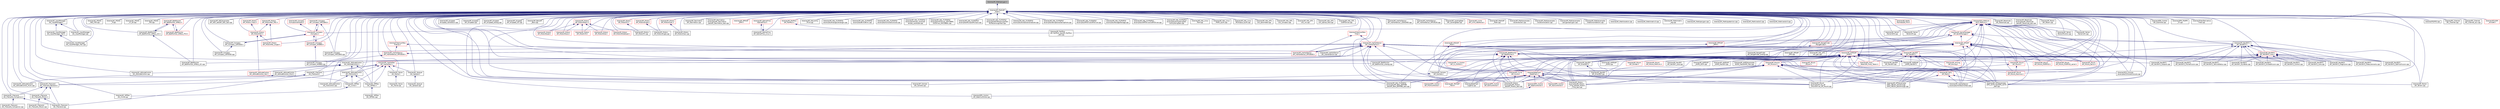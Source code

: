 digraph "libraries/AP_Math/polygon.h"
{
 // INTERACTIVE_SVG=YES
  edge [fontname="Helvetica",fontsize="10",labelfontname="Helvetica",labelfontsize="10"];
  node [fontname="Helvetica",fontsize="10",shape=record];
  Node1 [label="libraries/AP_Math/polygon.h",height=0.2,width=0.4,color="black", fillcolor="grey75", style="filled", fontcolor="black"];
  Node1 -> Node2 [dir="back",color="midnightblue",fontsize="10",style="solid",fontname="Helvetica"];
  Node2 [label="libraries/AP_Math/AP\l_Math.h",height=0.2,width=0.4,color="black", fillcolor="white", style="filled",URL="$AP__Math_8h.html"];
  Node2 -> Node3 [dir="back",color="midnightblue",fontsize="10",style="solid",fontname="Helvetica"];
  Node3 [label="libraries/AC_AttitudeControl\l/AC_AttitudeControl.h",height=0.2,width=0.4,color="black", fillcolor="white", style="filled",URL="$AC__AttitudeControl_8h.html",tooltip="ArduCopter attitude control library. "];
  Node3 -> Node4 [dir="back",color="midnightblue",fontsize="10",style="solid",fontname="Helvetica"];
  Node4 [label="libraries/AC_AttitudeControl\l/AC_AttitudeControl.cpp",height=0.2,width=0.4,color="black", fillcolor="white", style="filled",URL="$AC__AttitudeControl_8cpp.html"];
  Node3 -> Node5 [dir="back",color="midnightblue",fontsize="10",style="solid",fontname="Helvetica"];
  Node5 [label="libraries/AC_AttitudeControl\l/AC_AttitudeControl_Heli.h",height=0.2,width=0.4,color="red", fillcolor="white", style="filled",URL="$AC__AttitudeControl__Heli_8h.html",tooltip="ArduCopter attitude control library for traditional helicopters. "];
  Node3 -> Node6 [dir="back",color="midnightblue",fontsize="10",style="solid",fontname="Helvetica"];
  Node6 [label="libraries/AC_AttitudeControl\l/AC_AttitudeControl_Multi.h",height=0.2,width=0.4,color="black", fillcolor="white", style="filled",URL="$AC__AttitudeControl__Multi_8h.html",tooltip="ArduCopter attitude control library. "];
  Node6 -> Node7 [dir="back",color="midnightblue",fontsize="10",style="solid",fontname="Helvetica"];
  Node7 [label="libraries/AC_AttitudeControl\l/AC_AttitudeControl_Multi.cpp",height=0.2,width=0.4,color="black", fillcolor="white", style="filled",URL="$AC__AttitudeControl__Multi_8cpp.html"];
  Node3 -> Node8 [dir="back",color="midnightblue",fontsize="10",style="solid",fontname="Helvetica"];
  Node8 [label="libraries/AC_AttitudeControl\l/AC_PosControl.h",height=0.2,width=0.4,color="black", fillcolor="white", style="filled",URL="$AC__PosControl_8h.html"];
  Node8 -> Node9 [dir="back",color="midnightblue",fontsize="10",style="solid",fontname="Helvetica"];
  Node9 [label="libraries/AC_AttitudeControl\l/AC_PosControl.cpp",height=0.2,width=0.4,color="black", fillcolor="white", style="filled",URL="$AC__PosControl_8cpp.html"];
  Node8 -> Node10 [dir="back",color="midnightblue",fontsize="10",style="solid",fontname="Helvetica"];
  Node10 [label="libraries/AC_WPNav\l/AC_Circle.h",height=0.2,width=0.4,color="black", fillcolor="white", style="filled",URL="$AC__Circle_8h.html"];
  Node10 -> Node11 [dir="back",color="midnightblue",fontsize="10",style="solid",fontname="Helvetica"];
  Node11 [label="libraries/AC_WPNav\l/AC_Circle.cpp",height=0.2,width=0.4,color="black", fillcolor="white", style="filled",URL="$AC__Circle_8cpp.html"];
  Node8 -> Node12 [dir="back",color="midnightblue",fontsize="10",style="solid",fontname="Helvetica"];
  Node12 [label="libraries/AC_WPNav\l/AC_WPNav.h",height=0.2,width=0.4,color="black", fillcolor="white", style="filled",URL="$AC__WPNav_8h.html"];
  Node12 -> Node13 [dir="back",color="midnightblue",fontsize="10",style="solid",fontname="Helvetica"];
  Node13 [label="libraries/AC_WPNav\l/AC_WPNav.cpp",height=0.2,width=0.4,color="black", fillcolor="white", style="filled",URL="$AC__WPNav_8cpp.html"];
  Node3 -> Node12 [dir="back",color="midnightblue",fontsize="10",style="solid",fontname="Helvetica"];
  Node2 -> Node4 [dir="back",color="midnightblue",fontsize="10",style="solid",fontname="Helvetica"];
  Node2 -> Node7 [dir="back",color="midnightblue",fontsize="10",style="solid",fontname="Helvetica"];
  Node2 -> Node8 [dir="back",color="midnightblue",fontsize="10",style="solid",fontname="Helvetica"];
  Node2 -> Node9 [dir="back",color="midnightblue",fontsize="10",style="solid",fontname="Helvetica"];
  Node2 -> Node14 [dir="back",color="midnightblue",fontsize="10",style="solid",fontname="Helvetica"];
  Node14 [label="libraries/AC_Fence\l/AC_Fence.h",height=0.2,width=0.4,color="black", fillcolor="white", style="filled",URL="$AC__Fence_8h.html"];
  Node14 -> Node15 [dir="back",color="midnightblue",fontsize="10",style="solid",fontname="Helvetica"];
  Node15 [label="libraries/AC_Fence\l/AC_Fence.cpp",height=0.2,width=0.4,color="black", fillcolor="white", style="filled",URL="$AC__Fence_8cpp.html"];
  Node2 -> Node16 [dir="back",color="midnightblue",fontsize="10",style="solid",fontname="Helvetica"];
  Node16 [label="libraries/AC_InputManager\l/AC_InputManager.h",height=0.2,width=0.4,color="black", fillcolor="white", style="filled",URL="$AC__InputManager_8h.html",tooltip="Pilot manual control input library. "];
  Node16 -> Node17 [dir="back",color="midnightblue",fontsize="10",style="solid",fontname="Helvetica"];
  Node17 [label="libraries/AC_InputManager\l/AC_InputManager.cpp",height=0.2,width=0.4,color="black", fillcolor="white", style="filled",URL="$AC__InputManager_8cpp.html"];
  Node16 -> Node18 [dir="back",color="midnightblue",fontsize="10",style="solid",fontname="Helvetica"];
  Node18 [label="libraries/AC_InputManager\l/AC_InputManager_Heli.h",height=0.2,width=0.4,color="black", fillcolor="white", style="filled",URL="$AC__InputManager__Heli_8h.html",tooltip="Pilot manual control input library for Conventional Helicopter. "];
  Node18 -> Node19 [dir="back",color="midnightblue",fontsize="10",style="solid",fontname="Helvetica"];
  Node19 [label="libraries/AC_InputManager\l/AC_InputManager_Heli.cpp",height=0.2,width=0.4,color="black", fillcolor="white", style="filled",URL="$AC__InputManager__Heli_8cpp.html"];
  Node2 -> Node17 [dir="back",color="midnightblue",fontsize="10",style="solid",fontname="Helvetica"];
  Node2 -> Node19 [dir="back",color="midnightblue",fontsize="10",style="solid",fontname="Helvetica"];
  Node2 -> Node20 [dir="back",color="midnightblue",fontsize="10",style="solid",fontname="Helvetica"];
  Node20 [label="libraries/AC_PID/AC\l_HELI_PID.cpp",height=0.2,width=0.4,color="black", fillcolor="white", style="filled",URL="$AC__HELI__PID_8cpp.html",tooltip="Generic PID algorithm. "];
  Node2 -> Node21 [dir="back",color="midnightblue",fontsize="10",style="solid",fontname="Helvetica"];
  Node21 [label="libraries/AC_PID/AC\l_P.cpp",height=0.2,width=0.4,color="black", fillcolor="white", style="filled",URL="$AC__P_8cpp.html",tooltip="Generic P algorithm. "];
  Node2 -> Node22 [dir="back",color="midnightblue",fontsize="10",style="solid",fontname="Helvetica"];
  Node22 [label="libraries/AC_PID/AC\l_PI_2D.cpp",height=0.2,width=0.4,color="black", fillcolor="white", style="filled",URL="$AC__PI__2D_8cpp.html",tooltip="Generic PID algorithm. "];
  Node2 -> Node23 [dir="back",color="midnightblue",fontsize="10",style="solid",fontname="Helvetica"];
  Node23 [label="libraries/AC_PID/AC\l_PID.cpp",height=0.2,width=0.4,color="black", fillcolor="white", style="filled",URL="$AC__PID_8cpp.html",tooltip="Generic PID algorithm. "];
  Node2 -> Node24 [dir="back",color="midnightblue",fontsize="10",style="solid",fontname="Helvetica"];
  Node24 [label="libraries/AC_PrecLand\l/AC_PrecLand.h",height=0.2,width=0.4,color="black", fillcolor="white", style="filled",URL="$AC__PrecLand_8h.html"];
  Node24 -> Node25 [dir="back",color="midnightblue",fontsize="10",style="solid",fontname="Helvetica"];
  Node25 [label="libraries/AC_PrecLand\l/AC_PrecLand.cpp",height=0.2,width=0.4,color="black", fillcolor="white", style="filled",URL="$AC__PrecLand_8cpp.html"];
  Node24 -> Node26 [dir="back",color="midnightblue",fontsize="10",style="solid",fontname="Helvetica"];
  Node26 [label="libraries/AC_PrecLand\l/AC_PrecLand_Backend.h",height=0.2,width=0.4,color="black", fillcolor="white", style="filled",URL="$AC__PrecLand__Backend_8h.html"];
  Node26 -> Node25 [dir="back",color="midnightblue",fontsize="10",style="solid",fontname="Helvetica"];
  Node26 -> Node27 [dir="back",color="midnightblue",fontsize="10",style="solid",fontname="Helvetica"];
  Node27 [label="libraries/AC_PrecLand\l/AC_PrecLand_Companion.h",height=0.2,width=0.4,color="black", fillcolor="white", style="filled",URL="$AC__PrecLand__Companion_8h.html"];
  Node27 -> Node25 [dir="back",color="midnightblue",fontsize="10",style="solid",fontname="Helvetica"];
  Node27 -> Node28 [dir="back",color="midnightblue",fontsize="10",style="solid",fontname="Helvetica"];
  Node28 [label="libraries/AC_PrecLand\l/AC_PrecLand_Companion.cpp",height=0.2,width=0.4,color="black", fillcolor="white", style="filled",URL="$AC__PrecLand__Companion_8cpp.html"];
  Node26 -> Node29 [dir="back",color="midnightblue",fontsize="10",style="solid",fontname="Helvetica"];
  Node29 [label="libraries/AC_PrecLand\l/AC_PrecLand_IRLock.h",height=0.2,width=0.4,color="black", fillcolor="white", style="filled",URL="$AC__PrecLand__IRLock_8h.html"];
  Node29 -> Node25 [dir="back",color="midnightblue",fontsize="10",style="solid",fontname="Helvetica"];
  Node29 -> Node30 [dir="back",color="midnightblue",fontsize="10",style="solid",fontname="Helvetica"];
  Node30 [label="libraries/AC_PrecLand\l/AC_PrecLand_IRLock.cpp",height=0.2,width=0.4,color="black", fillcolor="white", style="filled",URL="$AC__PrecLand__IRLock_8cpp.html"];
  Node2 -> Node26 [dir="back",color="midnightblue",fontsize="10",style="solid",fontname="Helvetica"];
  Node2 -> Node27 [dir="back",color="midnightblue",fontsize="10",style="solid",fontname="Helvetica"];
  Node2 -> Node29 [dir="back",color="midnightblue",fontsize="10",style="solid",fontname="Helvetica"];
  Node2 -> Node31 [dir="back",color="midnightblue",fontsize="10",style="solid",fontname="Helvetica"];
  Node31 [label="libraries/AC_Sprayer\l/AC_Sprayer.h",height=0.2,width=0.4,color="black", fillcolor="white", style="filled",URL="$AC__Sprayer_8h.html",tooltip="Crop sprayer library. "];
  Node31 -> Node32 [dir="back",color="midnightblue",fontsize="10",style="solid",fontname="Helvetica"];
  Node32 [label="libraries/AC_Sprayer\l/AC_Sprayer.cpp",height=0.2,width=0.4,color="black", fillcolor="white", style="filled",URL="$AC__Sprayer_8cpp.html"];
  Node2 -> Node10 [dir="back",color="midnightblue",fontsize="10",style="solid",fontname="Helvetica"];
  Node2 -> Node11 [dir="back",color="midnightblue",fontsize="10",style="solid",fontname="Helvetica"];
  Node2 -> Node12 [dir="back",color="midnightblue",fontsize="10",style="solid",fontname="Helvetica"];
  Node2 -> Node33 [dir="back",color="midnightblue",fontsize="10",style="solid",fontname="Helvetica"];
  Node33 [label="libraries/AP_ADC/examples\l/AP_ADC_test/AP_ADC_test.cpp",height=0.2,width=0.4,color="black", fillcolor="white", style="filled",URL="$AP__ADC__test_8cpp.html"];
  Node2 -> Node34 [dir="back",color="midnightblue",fontsize="10",style="solid",fontname="Helvetica"];
  Node34 [label="libraries/AP_AHRS/AP\l_AHRS.h",height=0.2,width=0.4,color="red", fillcolor="white", style="filled",URL="$AP__AHRS_8h.html"];
  Node34 -> Node3 [dir="back",color="midnightblue",fontsize="10",style="solid",fontname="Helvetica"];
  Node34 -> Node35 [dir="back",color="midnightblue",fontsize="10",style="solid",fontname="Helvetica"];
  Node35 [label="libraries/AP_AHRS/AP\l_AHRS.cpp",height=0.2,width=0.4,color="black", fillcolor="white", style="filled",URL="$AP__AHRS_8cpp.html"];
  Node34 -> Node36 [dir="back",color="midnightblue",fontsize="10",style="solid",fontname="Helvetica"];
  Node36 [label="libraries/AP_AHRS/AP\l_AHRS_NavEKF.h",height=0.2,width=0.4,color="black", fillcolor="white", style="filled",URL="$AP__AHRS__NavEKF_8h.html"];
  Node36 -> Node34 [dir="back",color="midnightblue",fontsize="10",style="solid",fontname="Helvetica"];
  Node34 -> Node37 [dir="back",color="midnightblue",fontsize="10",style="solid",fontname="Helvetica"];
  Node37 [label="libraries/AP_AHRS/AP\l_AHRS_DCM.cpp",height=0.2,width=0.4,color="black", fillcolor="white", style="filled",URL="$AP__AHRS__DCM_8cpp.html"];
  Node34 -> Node38 [dir="back",color="midnightblue",fontsize="10",style="solid",fontname="Helvetica"];
  Node38 [label="libraries/AP_AHRS/AP\l_AHRS_NavEKF.cpp",height=0.2,width=0.4,color="black", fillcolor="white", style="filled",URL="$AP__AHRS__NavEKF_8cpp.html"];
  Node34 -> Node39 [dir="back",color="midnightblue",fontsize="10",style="solid",fontname="Helvetica"];
  Node39 [label="libraries/AP_AHRS/examples\l/AHRS_Test/AHRS_Test.cpp",height=0.2,width=0.4,color="black", fillcolor="white", style="filled",URL="$AHRS__Test_8cpp.html"];
  Node34 -> Node40 [dir="back",color="midnightblue",fontsize="10",style="solid",fontname="Helvetica"];
  Node40 [label="libraries/AP_Arming\l/AP_Arming.h",height=0.2,width=0.4,color="red", fillcolor="white", style="filled",URL="$AP__Arming_8h.html"];
  Node34 -> Node41 [dir="back",color="midnightblue",fontsize="10",style="solid",fontname="Helvetica"];
  Node41 [label="libraries/AP_Camera\l/AP_Camera.h",height=0.2,width=0.4,color="black", fillcolor="white", style="filled",URL="$AP__Camera_8h.html",tooltip="Photo or video camera manager, with EEPROM-backed storage of constants. "];
  Node41 -> Node42 [dir="back",color="midnightblue",fontsize="10",style="solid",fontname="Helvetica"];
  Node42 [label="libraries/AP_Camera\l/AP_Camera.cpp",height=0.2,width=0.4,color="black", fillcolor="white", style="filled",URL="$AP__Camera_8cpp.html"];
  Node34 -> Node43 [dir="back",color="midnightblue",fontsize="10",style="solid",fontname="Helvetica"];
  Node43 [label="libraries/AP_Frsky\l_Telem/AP_Frsky_Telem.h",height=0.2,width=0.4,color="red", fillcolor="white", style="filled",URL="$AP__Frsky__Telem_8h.html"];
  Node34 -> Node44 [dir="back",color="midnightblue",fontsize="10",style="solid",fontname="Helvetica"];
  Node44 [label="libraries/AP_GPS/examples\l/GPS_AUTO_test/GPS_AUTO\l_test.cpp",height=0.2,width=0.4,color="black", fillcolor="white", style="filled",URL="$GPS__AUTO__test_8cpp.html"];
  Node34 -> Node45 [dir="back",color="midnightblue",fontsize="10",style="solid",fontname="Helvetica"];
  Node45 [label="libraries/AP_GPS/examples\l/GPS_UBLOX_passthrough\l/GPS_UBLOX_passthrough.cpp",height=0.2,width=0.4,color="black", fillcolor="white", style="filled",URL="$GPS__UBLOX__passthrough_8cpp.html"];
  Node34 -> Node46 [dir="back",color="midnightblue",fontsize="10",style="solid",fontname="Helvetica"];
  Node46 [label="libraries/AP_InertialNav\l/AP_InertialNav.h",height=0.2,width=0.4,color="red", fillcolor="white", style="filled",URL="$AP__InertialNav_8h.html"];
  Node46 -> Node8 [dir="back",color="midnightblue",fontsize="10",style="solid",fontname="Helvetica"];
  Node46 -> Node14 [dir="back",color="midnightblue",fontsize="10",style="solid",fontname="Helvetica"];
  Node46 -> Node24 [dir="back",color="midnightblue",fontsize="10",style="solid",fontname="Helvetica"];
  Node46 -> Node26 [dir="back",color="midnightblue",fontsize="10",style="solid",fontname="Helvetica"];
  Node46 -> Node31 [dir="back",color="midnightblue",fontsize="10",style="solid",fontname="Helvetica"];
  Node46 -> Node10 [dir="back",color="midnightblue",fontsize="10",style="solid",fontname="Helvetica"];
  Node46 -> Node12 [dir="back",color="midnightblue",fontsize="10",style="solid",fontname="Helvetica"];
  Node34 -> Node47 [dir="back",color="midnightblue",fontsize="10",style="solid",fontname="Helvetica"];
  Node47 [label="libraries/AP_InertialSensor\l/examples/VibTest/VibTest.cpp",height=0.2,width=0.4,color="black", fillcolor="white", style="filled",URL="$VibTest_8cpp.html"];
  Node34 -> Node48 [dir="back",color="midnightblue",fontsize="10",style="solid",fontname="Helvetica"];
  Node48 [label="libraries/AP_IRLock\l/IRLock.h",height=0.2,width=0.4,color="red", fillcolor="white", style="filled",URL="$IRLock_8h.html"];
  Node34 -> Node49 [dir="back",color="midnightblue",fontsize="10",style="solid",fontname="Helvetica"];
  Node49 [label="libraries/AP_L1_Control\l/AP_L1_Control.h",height=0.2,width=0.4,color="red", fillcolor="white", style="filled",URL="$AP__L1__Control_8h.html",tooltip="L1 Control algorithm. This is a instance of an AP_Navigation class. "];
  Node34 -> Node50 [dir="back",color="midnightblue",fontsize="10",style="solid",fontname="Helvetica"];
  Node50 [label="libraries/AP_Mission\l/AP_Mission.h",height=0.2,width=0.4,color="red", fillcolor="white", style="filled",URL="$AP__Mission_8h.html",tooltip="Handles the MAVLINK command mission stack. Reads and writes mission to storage. "];
  Node50 -> Node41 [dir="back",color="midnightblue",fontsize="10",style="solid",fontname="Helvetica"];
  Node50 -> Node44 [dir="back",color="midnightblue",fontsize="10",style="solid",fontname="Helvetica"];
  Node50 -> Node45 [dir="back",color="midnightblue",fontsize="10",style="solid",fontname="Helvetica"];
  Node50 -> Node51 [dir="back",color="midnightblue",fontsize="10",style="solid",fontname="Helvetica"];
  Node51 [label="libraries/AP_HAL_FLYMAPLE\l/examples/AP_Baro_BMP085\l_test/AP_Baro_BMP085_test.cpp",height=0.2,width=0.4,color="black", fillcolor="white", style="filled",URL="$AP__Baro__BMP085__test_8cpp.html"];
  Node50 -> Node47 [dir="back",color="midnightblue",fontsize="10",style="solid",fontname="Helvetica"];
  Node50 -> Node52 [dir="back",color="midnightblue",fontsize="10",style="solid",fontname="Helvetica"];
  Node52 [label="libraries/AP_Motors\l/examples/AP_Motors\l_test/AP_Motors_test.cpp",height=0.2,width=0.4,color="black", fillcolor="white", style="filled",URL="$AP__Motors__test_8cpp.html"];
  Node50 -> Node53 [dir="back",color="midnightblue",fontsize="10",style="solid",fontname="Helvetica"];
  Node53 [label="libraries/AP_Motors\l/examples/AP_Motors\l_Time_test/AP_Motors\l_Time_test.cpp",height=0.2,width=0.4,color="black", fillcolor="white", style="filled",URL="$AP__Motors__Time__test_8cpp.html"];
  Node50 -> Node54 [dir="back",color="midnightblue",fontsize="10",style="solid",fontname="Helvetica"];
  Node54 [label="libraries/AP_Mount\l/examples/trivial_AP\l_Mount/trivial_AP_Mount.cpp",height=0.2,width=0.4,color="black", fillcolor="white", style="filled",URL="$trivial__AP__Mount_8cpp.html"];
  Node50 -> Node55 [dir="back",color="midnightblue",fontsize="10",style="solid",fontname="Helvetica"];
  Node55 [label="libraries/DataFlash\l/DataFlash.h",height=0.2,width=0.4,color="red", fillcolor="white", style="filled",URL="$DataFlash_8h.html"];
  Node55 -> Node44 [dir="back",color="midnightblue",fontsize="10",style="solid",fontname="Helvetica"];
  Node55 -> Node45 [dir="back",color="midnightblue",fontsize="10",style="solid",fontname="Helvetica"];
  Node55 -> Node51 [dir="back",color="midnightblue",fontsize="10",style="solid",fontname="Helvetica"];
  Node55 -> Node47 [dir="back",color="midnightblue",fontsize="10",style="solid",fontname="Helvetica"];
  Node55 -> Node52 [dir="back",color="midnightblue",fontsize="10",style="solid",fontname="Helvetica"];
  Node55 -> Node53 [dir="back",color="midnightblue",fontsize="10",style="solid",fontname="Helvetica"];
  Node55 -> Node54 [dir="back",color="midnightblue",fontsize="10",style="solid",fontname="Helvetica"];
  Node55 -> Node56 [dir="back",color="midnightblue",fontsize="10",style="solid",fontname="Helvetica"];
  Node56 [label="libraries/AP_TECS/AP\l_TECS.h",height=0.2,width=0.4,color="red", fillcolor="white", style="filled",URL="$AP__TECS_8h.html",tooltip="Combined Total Energy Speed & Height Control. This is a instance of an AP_SpdHgtControl class..."];
  Node55 -> Node57 [dir="back",color="midnightblue",fontsize="10",style="solid",fontname="Helvetica"];
  Node57 [label="libraries/AP_Terrain\l/AP_Terrain.cpp",height=0.2,width=0.4,color="black", fillcolor="white", style="filled",URL="$AP__Terrain_8cpp.html"];
  Node55 -> Node58 [dir="back",color="midnightblue",fontsize="10",style="solid",fontname="Helvetica"];
  Node58 [label="libraries/APM_Control\l/AP_PitchController.h",height=0.2,width=0.4,color="red", fillcolor="white", style="filled",URL="$AP__PitchController_8h.html"];
  Node55 -> Node59 [dir="back",color="midnightblue",fontsize="10",style="solid",fontname="Helvetica"];
  Node59 [label="libraries/APM_Control\l/AP_RollController.h",height=0.2,width=0.4,color="red", fillcolor="white", style="filled",URL="$AP__RollController_8h.html"];
  Node55 -> Node60 [dir="back",color="midnightblue",fontsize="10",style="solid",fontname="Helvetica"];
  Node60 [label="libraries/APM_Control\l/AP_SteerController.h",height=0.2,width=0.4,color="red", fillcolor="white", style="filled",URL="$AP__SteerController_8h.html"];
  Node60 -> Node61 [dir="back",color="midnightblue",fontsize="10",style="solid",fontname="Helvetica"];
  Node61 [label="libraries/APM_Control\l/AP_SteerController.cpp",height=0.2,width=0.4,color="black", fillcolor="white", style="filled",URL="$AP__SteerController_8cpp.html"];
  Node55 -> Node62 [dir="back",color="midnightblue",fontsize="10",style="solid",fontname="Helvetica"];
  Node62 [label="libraries/APM_Control\l/AP_YawController.h",height=0.2,width=0.4,color="red", fillcolor="white", style="filled",URL="$AP__YawController_8h.html"];
  Node55 -> Node63 [dir="back",color="midnightblue",fontsize="10",style="solid",fontname="Helvetica"];
  Node63 [label="libraries/DataFlash\l/LogFile.cpp",height=0.2,width=0.4,color="black", fillcolor="white", style="filled",URL="$LogFile_8cpp.html"];
  Node50 -> Node64 [dir="back",color="midnightblue",fontsize="10",style="solid",fontname="Helvetica"];
  Node64 [label="libraries/GCS_Console\l/examples/Console/Console.cpp",height=0.2,width=0.4,color="black", fillcolor="white", style="filled",URL="$GCS__Console_2examples_2Console_2Console_8cpp.html"];
  Node34 -> Node52 [dir="back",color="midnightblue",fontsize="10",style="solid",fontname="Helvetica"];
  Node34 -> Node53 [dir="back",color="midnightblue",fontsize="10",style="solid",fontname="Helvetica"];
  Node34 -> Node65 [dir="back",color="midnightblue",fontsize="10",style="solid",fontname="Helvetica"];
  Node65 [label="libraries/AP_Mount\l/AP_Gimbal.h",height=0.2,width=0.4,color="red", fillcolor="white", style="filled",URL="$AP__Gimbal_8h.html"];
  Node34 -> Node66 [dir="back",color="midnightblue",fontsize="10",style="solid",fontname="Helvetica"];
  Node66 [label="libraries/AP_Mount\l/AP_Mount.h",height=0.2,width=0.4,color="red", fillcolor="white", style="filled",URL="$AP__Mount_8h.html"];
  Node66 -> Node67 [dir="back",color="midnightblue",fontsize="10",style="solid",fontname="Helvetica"];
  Node67 [label="libraries/AP_Mount\l/AP_Mount_Alexmos.h",height=0.2,width=0.4,color="red", fillcolor="white", style="filled",URL="$AP__Mount__Alexmos_8h.html"];
  Node66 -> Node54 [dir="back",color="midnightblue",fontsize="10",style="solid",fontname="Helvetica"];
  Node34 -> Node68 [dir="back",color="midnightblue",fontsize="10",style="solid",fontname="Helvetica"];
  Node68 [label="libraries/AP_Mount\l/AP_Mount_Servo.h",height=0.2,width=0.4,color="red", fillcolor="white", style="filled",URL="$AP__Mount__Servo_8h.html"];
  Node34 -> Node69 [dir="back",color="midnightblue",fontsize="10",style="solid",fontname="Helvetica"];
  Node69 [label="libraries/AP_Mount\l/AP_Mount_MAVLink.h",height=0.2,width=0.4,color="red", fillcolor="white", style="filled",URL="$AP__Mount__MAVLink_8h.html"];
  Node34 -> Node67 [dir="back",color="midnightblue",fontsize="10",style="solid",fontname="Helvetica"];
  Node34 -> Node70 [dir="back",color="midnightblue",fontsize="10",style="solid",fontname="Helvetica"];
  Node70 [label="libraries/AP_Mount\l/AP_Mount_SToRM32.h",height=0.2,width=0.4,color="red", fillcolor="white", style="filled",URL="$AP__Mount__SToRM32_8h.html"];
  Node34 -> Node71 [dir="back",color="midnightblue",fontsize="10",style="solid",fontname="Helvetica"];
  Node71 [label="libraries/AP_Mount\l/AP_Mount_SToRM32_serial.h",height=0.2,width=0.4,color="red", fillcolor="white", style="filled",URL="$AP__Mount__SToRM32__serial_8h.html"];
  Node34 -> Node54 [dir="back",color="midnightblue",fontsize="10",style="solid",fontname="Helvetica"];
  Node34 -> Node72 [dir="back",color="midnightblue",fontsize="10",style="solid",fontname="Helvetica"];
  Node72 [label="libraries/AP_NavEKF\l/AP_NavEKF.cpp",height=0.2,width=0.4,color="black", fillcolor="white", style="filled",URL="$AP__NavEKF_8cpp.html"];
  Node34 -> Node73 [dir="back",color="midnightblue",fontsize="10",style="solid",fontname="Helvetica"];
  Node73 [label="libraries/AP_NavEKF\l/AP_NavEKF_core.cpp",height=0.2,width=0.4,color="black", fillcolor="white", style="filled",URL="$AP__NavEKF__core_8cpp.html"];
  Node34 -> Node74 [dir="back",color="midnightblue",fontsize="10",style="solid",fontname="Helvetica"];
  Node74 [label="libraries/AP_NavEKF\l/AP_SmallEKF.h",height=0.2,width=0.4,color="black", fillcolor="white", style="filled",URL="$AP__SmallEKF_8h.html"];
  Node74 -> Node75 [dir="back",color="midnightblue",fontsize="10",style="solid",fontname="Helvetica"];
  Node75 [label="libraries/AP_NavEKF\l/AP_SmallEKF.cpp",height=0.2,width=0.4,color="black", fillcolor="white", style="filled",URL="$AP__SmallEKF_8cpp.html"];
  Node34 -> Node75 [dir="back",color="midnightblue",fontsize="10",style="solid",fontname="Helvetica"];
  Node34 -> Node76 [dir="back",color="midnightblue",fontsize="10",style="solid",fontname="Helvetica"];
  Node76 [label="libraries/AP_NavEKF2\l/AP_NavEKF2_AirDataFusion.cpp",height=0.2,width=0.4,color="black", fillcolor="white", style="filled",URL="$AP__NavEKF2__AirDataFusion_8cpp.html"];
  Node34 -> Node77 [dir="back",color="midnightblue",fontsize="10",style="solid",fontname="Helvetica"];
  Node77 [label="libraries/AP_NavEKF2\l/AP_NavEKF2_Control.cpp",height=0.2,width=0.4,color="black", fillcolor="white", style="filled",URL="$AP__NavEKF2__Control_8cpp.html"];
  Node34 -> Node78 [dir="back",color="midnightblue",fontsize="10",style="solid",fontname="Helvetica"];
  Node78 [label="libraries/AP_NavEKF2\l/AP_NavEKF2_core.cpp",height=0.2,width=0.4,color="black", fillcolor="white", style="filled",URL="$AP__NavEKF2__core_8cpp.html"];
  Node34 -> Node79 [dir="back",color="midnightblue",fontsize="10",style="solid",fontname="Helvetica"];
  Node79 [label="libraries/AP_NavEKF2\l/AP_NavEKF2_MagFusion.cpp",height=0.2,width=0.4,color="black", fillcolor="white", style="filled",URL="$AP__NavEKF2__MagFusion_8cpp.html"];
  Node34 -> Node80 [dir="back",color="midnightblue",fontsize="10",style="solid",fontname="Helvetica"];
  Node80 [label="libraries/AP_NavEKF2\l/AP_NavEKF2_Measurements.cpp",height=0.2,width=0.4,color="black", fillcolor="white", style="filled",URL="$AP__NavEKF2__Measurements_8cpp.html"];
  Node34 -> Node81 [dir="back",color="midnightblue",fontsize="10",style="solid",fontname="Helvetica"];
  Node81 [label="libraries/AP_NavEKF2\l/AP_NavEKF2_OptFlowFusion.cpp",height=0.2,width=0.4,color="black", fillcolor="white", style="filled",URL="$AP__NavEKF2__OptFlowFusion_8cpp.html"];
  Node34 -> Node82 [dir="back",color="midnightblue",fontsize="10",style="solid",fontname="Helvetica"];
  Node82 [label="libraries/AP_NavEKF2\l/AP_NavEKF2_Outputs.cpp",height=0.2,width=0.4,color="black", fillcolor="white", style="filled",URL="$AP__NavEKF2__Outputs_8cpp.html"];
  Node34 -> Node83 [dir="back",color="midnightblue",fontsize="10",style="solid",fontname="Helvetica"];
  Node83 [label="libraries/AP_NavEKF2\l/AP_NavEKF2_PosVelFusion.cpp",height=0.2,width=0.4,color="black", fillcolor="white", style="filled",URL="$AP__NavEKF2__PosVelFusion_8cpp.html"];
  Node34 -> Node84 [dir="back",color="midnightblue",fontsize="10",style="solid",fontname="Helvetica"];
  Node84 [label="libraries/AP_NavEKF2\l/AP_NavEKF2_VehicleStatus.cpp",height=0.2,width=0.4,color="black", fillcolor="white", style="filled",URL="$AP__NavEKF2__VehicleStatus_8cpp.html"];
  Node34 -> Node85 [dir="back",color="midnightblue",fontsize="10",style="solid",fontname="Helvetica"];
  Node85 [label="libraries/AP_NavEKF2\l/AP_NavEKF_GyroBias.cpp",height=0.2,width=0.4,color="black", fillcolor="white", style="filled",URL="$AP__NavEKF__GyroBias_8cpp.html"];
  Node34 -> Node86 [dir="back",color="midnightblue",fontsize="10",style="solid",fontname="Helvetica"];
  Node86 [label="libraries/AP_Rally\l/AP_Rally.h",height=0.2,width=0.4,color="red", fillcolor="white", style="filled",URL="$AP__Rally_8h.html",tooltip="Handles rally point storage and retrieval. "];
  Node86 -> Node44 [dir="back",color="midnightblue",fontsize="10",style="solid",fontname="Helvetica"];
  Node86 -> Node45 [dir="back",color="midnightblue",fontsize="10",style="solid",fontname="Helvetica"];
  Node86 -> Node47 [dir="back",color="midnightblue",fontsize="10",style="solid",fontname="Helvetica"];
  Node34 -> Node56 [dir="back",color="midnightblue",fontsize="10",style="solid",fontname="Helvetica"];
  Node34 -> Node58 [dir="back",color="midnightblue",fontsize="10",style="solid",fontname="Helvetica"];
  Node34 -> Node59 [dir="back",color="midnightblue",fontsize="10",style="solid",fontname="Helvetica"];
  Node34 -> Node60 [dir="back",color="midnightblue",fontsize="10",style="solid",fontname="Helvetica"];
  Node34 -> Node62 [dir="back",color="midnightblue",fontsize="10",style="solid",fontname="Helvetica"];
  Node34 -> Node55 [dir="back",color="midnightblue",fontsize="10",style="solid",fontname="Helvetica"];
  Node34 -> Node63 [dir="back",color="midnightblue",fontsize="10",style="solid",fontname="Helvetica"];
  Node2 -> Node87 [dir="back",color="midnightblue",fontsize="10",style="solid",fontname="Helvetica"];
  Node87 [label="libraries/AP_Airspeed\l/Airspeed_Calibration.cpp",height=0.2,width=0.4,color="black", fillcolor="white", style="filled",URL="$Airspeed__Calibration_8cpp.html"];
  Node2 -> Node88 [dir="back",color="midnightblue",fontsize="10",style="solid",fontname="Helvetica"];
  Node88 [label="libraries/AP_Airspeed\l/AP_Airspeed.cpp",height=0.2,width=0.4,color="black", fillcolor="white", style="filled",URL="$AP__Airspeed_8cpp.html"];
  Node2 -> Node89 [dir="back",color="midnightblue",fontsize="10",style="solid",fontname="Helvetica"];
  Node89 [label="libraries/AP_Airspeed\l/AP_Airspeed_analog.cpp",height=0.2,width=0.4,color="black", fillcolor="white", style="filled",URL="$AP__Airspeed__analog_8cpp.html"];
  Node2 -> Node90 [dir="back",color="midnightblue",fontsize="10",style="solid",fontname="Helvetica"];
  Node90 [label="libraries/AP_Airspeed\l/AP_Airspeed_I2C.cpp",height=0.2,width=0.4,color="black", fillcolor="white", style="filled",URL="$AP__Airspeed__I2C_8cpp.html"];
  Node2 -> Node91 [dir="back",color="midnightblue",fontsize="10",style="solid",fontname="Helvetica"];
  Node91 [label="libraries/AP_Baro/AP\l_Baro.cpp",height=0.2,width=0.4,color="black", fillcolor="white", style="filled",URL="$AP__Baro_8cpp.html"];
  Node2 -> Node92 [dir="back",color="midnightblue",fontsize="10",style="solid",fontname="Helvetica"];
  Node92 [label="libraries/AP_BattMonitor\l/AP_BattMonitor.h",height=0.2,width=0.4,color="red", fillcolor="white", style="filled",URL="$AP__BattMonitor_8h.html"];
  Node92 -> Node93 [dir="back",color="midnightblue",fontsize="10",style="solid",fontname="Helvetica"];
  Node93 [label="libraries/AP_BattMonitor\l/AP_BattMonitor_Analog.cpp",height=0.2,width=0.4,color="black", fillcolor="white", style="filled",URL="$AP__BattMonitor__Analog_8cpp.html"];
  Node92 -> Node94 [dir="back",color="midnightblue",fontsize="10",style="solid",fontname="Helvetica"];
  Node94 [label="libraries/AP_BattMonitor\l/AP_BattMonitor_SMBus_I2C.cpp",height=0.2,width=0.4,color="black", fillcolor="white", style="filled",URL="$AP__BattMonitor__SMBus__I2C_8cpp.html"];
  Node92 -> Node43 [dir="back",color="midnightblue",fontsize="10",style="solid",fontname="Helvetica"];
  Node92 -> Node44 [dir="back",color="midnightblue",fontsize="10",style="solid",fontname="Helvetica"];
  Node92 -> Node45 [dir="back",color="midnightblue",fontsize="10",style="solid",fontname="Helvetica"];
  Node92 -> Node47 [dir="back",color="midnightblue",fontsize="10",style="solid",fontname="Helvetica"];
  Node92 -> Node52 [dir="back",color="midnightblue",fontsize="10",style="solid",fontname="Helvetica"];
  Node92 -> Node53 [dir="back",color="midnightblue",fontsize="10",style="solid",fontname="Helvetica"];
  Node92 -> Node54 [dir="back",color="midnightblue",fontsize="10",style="solid",fontname="Helvetica"];
  Node92 -> Node55 [dir="back",color="midnightblue",fontsize="10",style="solid",fontname="Helvetica"];
  Node92 -> Node63 [dir="back",color="midnightblue",fontsize="10",style="solid",fontname="Helvetica"];
  Node2 -> Node95 [dir="back",color="midnightblue",fontsize="10",style="solid",fontname="Helvetica"];
  Node95 [label="libraries/AP_BattMonitor\l/AP_BattMonitor_SMBus.h",height=0.2,width=0.4,color="red", fillcolor="white", style="filled",URL="$AP__BattMonitor__SMBus_8h.html"];
  Node95 -> Node96 [dir="back",color="midnightblue",fontsize="10",style="solid",fontname="Helvetica"];
  Node96 [label="libraries/AP_BattMonitor\l/AP_BattMonitor_SMBus_PX4.h",height=0.2,width=0.4,color="red", fillcolor="white", style="filled",URL="$AP__BattMonitor__SMBus__PX4_8h.html"];
  Node96 -> Node95 [dir="back",color="midnightblue",fontsize="10",style="solid",fontname="Helvetica"];
  Node95 -> Node97 [dir="back",color="midnightblue",fontsize="10",style="solid",fontname="Helvetica"];
  Node97 [label="libraries/AP_BattMonitor\l/AP_BattMonitor_SMBus_I2C.h",height=0.2,width=0.4,color="black", fillcolor="white", style="filled",URL="$AP__BattMonitor__SMBus__I2C_8h.html"];
  Node97 -> Node95 [dir="back",color="midnightblue",fontsize="10",style="solid",fontname="Helvetica"];
  Node97 -> Node94 [dir="back",color="midnightblue",fontsize="10",style="solid",fontname="Helvetica"];
  Node2 -> Node96 [dir="back",color="midnightblue",fontsize="10",style="solid",fontname="Helvetica"];
  Node2 -> Node97 [dir="back",color="midnightblue",fontsize="10",style="solid",fontname="Helvetica"];
  Node2 -> Node93 [dir="back",color="midnightblue",fontsize="10",style="solid",fontname="Helvetica"];
  Node2 -> Node94 [dir="back",color="midnightblue",fontsize="10",style="solid",fontname="Helvetica"];
  Node2 -> Node42 [dir="back",color="midnightblue",fontsize="10",style="solid",fontname="Helvetica"];
  Node2 -> Node98 [dir="back",color="midnightblue",fontsize="10",style="solid",fontname="Helvetica"];
  Node98 [label="libraries/AP_Compass\l/AP_Compass_HMC5843.h",height=0.2,width=0.4,color="red", fillcolor="white", style="filled",URL="$AP__Compass__HMC5843_8h.html"];
  Node98 -> Node99 [dir="back",color="midnightblue",fontsize="10",style="solid",fontname="Helvetica"];
  Node99 [label="libraries/AP_Compass\l/Compass.h",height=0.2,width=0.4,color="red", fillcolor="white", style="filled",URL="$Compass_8h.html"];
  Node99 -> Node98 [dir="back",color="midnightblue",fontsize="10",style="solid",fontname="Helvetica"];
  Node99 -> Node100 [dir="back",color="midnightblue",fontsize="10",style="solid",fontname="Helvetica"];
  Node100 [label="libraries/AP_Compass\l/AP_Compass_AK8963.h",height=0.2,width=0.4,color="red", fillcolor="white", style="filled",URL="$AP__Compass__AK8963_8h.html"];
  Node100 -> Node99 [dir="back",color="midnightblue",fontsize="10",style="solid",fontname="Helvetica"];
  Node100 -> Node101 [dir="back",color="midnightblue",fontsize="10",style="solid",fontname="Helvetica"];
  Node101 [label="libraries/AP_Compass\l/AP_Compass_AK8963.cpp",height=0.2,width=0.4,color="black", fillcolor="white", style="filled",URL="$AP__Compass__AK8963_8cpp.html"];
  Node99 -> Node102 [dir="back",color="midnightblue",fontsize="10",style="solid",fontname="Helvetica"];
  Node102 [label="libraries/AP_Compass\l/AP_Compass_LSM303D.h",height=0.2,width=0.4,color="black", fillcolor="white", style="filled",URL="$AP__Compass__LSM303D_8h.html"];
  Node102 -> Node99 [dir="back",color="midnightblue",fontsize="10",style="solid",fontname="Helvetica"];
  Node102 -> Node103 [dir="back",color="midnightblue",fontsize="10",style="solid",fontname="Helvetica"];
  Node103 [label="libraries/AP_Compass\l/AP_Compass_LSM303D.cpp",height=0.2,width=0.4,color="black", fillcolor="white", style="filled",URL="$AP__Compass__LSM303D_8cpp.html"];
  Node98 -> Node104 [dir="back",color="midnightblue",fontsize="10",style="solid",fontname="Helvetica"];
  Node104 [label="libraries/AP_Compass\l/AP_Compass_HMC5843.cpp",height=0.2,width=0.4,color="black", fillcolor="white", style="filled",URL="$AP__Compass__HMC5843_8cpp.html"];
  Node2 -> Node105 [dir="back",color="midnightblue",fontsize="10",style="solid",fontname="Helvetica"];
  Node105 [label="libraries/AP_Compass\l/CompassCalibrator.h",height=0.2,width=0.4,color="red", fillcolor="white", style="filled",URL="$CompassCalibrator_8h.html"];
  Node105 -> Node99 [dir="back",color="midnightblue",fontsize="10",style="solid",fontname="Helvetica"];
  Node2 -> Node99 [dir="back",color="midnightblue",fontsize="10",style="solid",fontname="Helvetica"];
  Node2 -> Node100 [dir="back",color="midnightblue",fontsize="10",style="solid",fontname="Helvetica"];
  Node2 -> Node102 [dir="back",color="midnightblue",fontsize="10",style="solid",fontname="Helvetica"];
  Node2 -> Node101 [dir="back",color="midnightblue",fontsize="10",style="solid",fontname="Helvetica"];
  Node2 -> Node104 [dir="back",color="midnightblue",fontsize="10",style="solid",fontname="Helvetica"];
  Node2 -> Node103 [dir="back",color="midnightblue",fontsize="10",style="solid",fontname="Helvetica"];
  Node2 -> Node106 [dir="back",color="midnightblue",fontsize="10",style="solid",fontname="Helvetica"];
  Node106 [label="libraries/AP_Curve\l/AP_Curve.h",height=0.2,width=0.4,color="red", fillcolor="white", style="filled",URL="$AP__Curve_8h.html",tooltip="used to transforms a pwm value to account for the non-linear pwm->thrust values of normal ESC+motors ..."];
  Node106 -> Node52 [dir="back",color="midnightblue",fontsize="10",style="solid",fontname="Helvetica"];
  Node106 -> Node53 [dir="back",color="midnightblue",fontsize="10",style="solid",fontname="Helvetica"];
  Node2 -> Node107 [dir="back",color="midnightblue",fontsize="10",style="solid",fontname="Helvetica"];
  Node107 [label="libraries/AP_Declination\l/AP_Declination.cpp",height=0.2,width=0.4,color="black", fillcolor="white", style="filled",URL="$AP__Declination_8cpp.html"];
  Node2 -> Node108 [dir="back",color="midnightblue",fontsize="10",style="solid",fontname="Helvetica"];
  Node108 [label="libraries/AP_Declination\l/examples/AP_Declination\l_test/AP_Declination_test.cpp",height=0.2,width=0.4,color="black", fillcolor="white", style="filled",URL="$AP__Declination__test_8cpp.html"];
  Node2 -> Node109 [dir="back",color="midnightblue",fontsize="10",style="solid",fontname="Helvetica"];
  Node109 [label="libraries/AP_EPM/AP\l_EPM.h",height=0.2,width=0.4,color="red", fillcolor="white", style="filled",URL="$AP__EPM_8h.html",tooltip="AP_EPM control class. "];
  Node2 -> Node43 [dir="back",color="midnightblue",fontsize="10",style="solid",fontname="Helvetica"];
  Node2 -> Node110 [dir="back",color="midnightblue",fontsize="10",style="solid",fontname="Helvetica"];
  Node110 [label="libraries/AP_GPS/AP\l_GPS.cpp",height=0.2,width=0.4,color="black", fillcolor="white", style="filled",URL="$AP__GPS_8cpp.html"];
  Node2 -> Node111 [dir="back",color="midnightblue",fontsize="10",style="solid",fontname="Helvetica"];
  Node111 [label="libraries/AP_GPS/AP\l_GPS.h",height=0.2,width=0.4,color="red", fillcolor="white", style="filled",URL="$AP__GPS_8h.html"];
  Node111 -> Node34 [dir="back",color="midnightblue",fontsize="10",style="solid",fontname="Helvetica"];
  Node111 -> Node41 [dir="back",color="midnightblue",fontsize="10",style="solid",fontname="Helvetica"];
  Node111 -> Node43 [dir="back",color="midnightblue",fontsize="10",style="solid",fontname="Helvetica"];
  Node111 -> Node110 [dir="back",color="midnightblue",fontsize="10",style="solid",fontname="Helvetica"];
  Node111 -> Node44 [dir="back",color="midnightblue",fontsize="10",style="solid",fontname="Helvetica"];
  Node111 -> Node45 [dir="back",color="midnightblue",fontsize="10",style="solid",fontname="Helvetica"];
  Node111 -> Node112 [dir="back",color="midnightblue",fontsize="10",style="solid",fontname="Helvetica"];
  Node112 [label="libraries/AP_HAL_SITL\l/sitl_gps.cpp",height=0.2,width=0.4,color="black", fillcolor="white", style="filled",URL="$sitl__gps_8cpp.html"];
  Node111 -> Node47 [dir="back",color="midnightblue",fontsize="10",style="solid",fontname="Helvetica"];
  Node111 -> Node52 [dir="back",color="midnightblue",fontsize="10",style="solid",fontname="Helvetica"];
  Node111 -> Node53 [dir="back",color="midnightblue",fontsize="10",style="solid",fontname="Helvetica"];
  Node111 -> Node66 [dir="back",color="midnightblue",fontsize="10",style="solid",fontname="Helvetica"];
  Node111 -> Node68 [dir="back",color="midnightblue",fontsize="10",style="solid",fontname="Helvetica"];
  Node111 -> Node67 [dir="back",color="midnightblue",fontsize="10",style="solid",fontname="Helvetica"];
  Node111 -> Node70 [dir="back",color="midnightblue",fontsize="10",style="solid",fontname="Helvetica"];
  Node111 -> Node71 [dir="back",color="midnightblue",fontsize="10",style="solid",fontname="Helvetica"];
  Node111 -> Node54 [dir="back",color="midnightblue",fontsize="10",style="solid",fontname="Helvetica"];
  Node111 -> Node55 [dir="back",color="midnightblue",fontsize="10",style="solid",fontname="Helvetica"];
  Node2 -> Node44 [dir="back",color="midnightblue",fontsize="10",style="solid",fontname="Helvetica"];
  Node2 -> Node45 [dir="back",color="midnightblue",fontsize="10",style="solid",fontname="Helvetica"];
  Node2 -> Node113 [dir="back",color="midnightblue",fontsize="10",style="solid",fontname="Helvetica"];
  Node113 [label="libraries/AP_HAL/utility\l/Print.cpp",height=0.2,width=0.4,color="black", fillcolor="white", style="filled",URL="$Print_8cpp.html"];
  Node2 -> Node114 [dir="back",color="midnightblue",fontsize="10",style="solid",fontname="Helvetica"];
  Node114 [label="libraries/AP_HAL_FLYMAPLE\l/examples/AnalogIn/AnalogIn.cpp",height=0.2,width=0.4,color="black", fillcolor="white", style="filled",URL="$FLYMAPLE_2examples_2AnalogIn_2AnalogIn_8cpp.html"];
  Node2 -> Node51 [dir="back",color="midnightblue",fontsize="10",style="solid",fontname="Helvetica"];
  Node2 -> Node115 [dir="back",color="midnightblue",fontsize="10",style="solid",fontname="Helvetica"];
  Node115 [label="libraries/AP_HAL_FLYMAPLE\l/examples/Blink/Blink.cpp",height=0.2,width=0.4,color="black", fillcolor="white", style="filled",URL="$Blink_8cpp.html"];
  Node2 -> Node116 [dir="back",color="midnightblue",fontsize="10",style="solid",fontname="Helvetica"];
  Node116 [label="libraries/AP_HAL_FLYMAPLE\l/examples/Console/Console.cpp",height=0.2,width=0.4,color="black", fillcolor="white", style="filled",URL="$AP__HAL__FLYMAPLE_2examples_2Console_2Console_8cpp.html"];
  Node2 -> Node117 [dir="back",color="midnightblue",fontsize="10",style="solid",fontname="Helvetica"];
  Node117 [label="libraries/AP_HAL_FLYMAPLE\l/examples/empty_example\l/empty_example.cpp",height=0.2,width=0.4,color="black", fillcolor="white", style="filled",URL="$empty__example_8cpp.html"];
  Node2 -> Node118 [dir="back",color="midnightblue",fontsize="10",style="solid",fontname="Helvetica"];
  Node118 [label="libraries/AP_HAL_FLYMAPLE\l/examples/I2CDriver_HMC5883L\l/I2CDriver_HMC5883L.cpp",height=0.2,width=0.4,color="black", fillcolor="white", style="filled",URL="$I2CDriver__HMC5883L_8cpp.html"];
  Node2 -> Node119 [dir="back",color="midnightblue",fontsize="10",style="solid",fontname="Helvetica"];
  Node119 [label="libraries/AP_HAL_FLYMAPLE\l/examples/RCInput/RCInput.cpp",height=0.2,width=0.4,color="black", fillcolor="white", style="filled",URL="$FLYMAPLE_2examples_2RCInput_2RCInput_8cpp.html"];
  Node2 -> Node120 [dir="back",color="midnightblue",fontsize="10",style="solid",fontname="Helvetica"];
  Node120 [label="libraries/AP_HAL_FLYMAPLE\l/examples/RCPassthroughTest\l/RCPassthroughTest.cpp",height=0.2,width=0.4,color="black", fillcolor="white", style="filled",URL="$RCPassthroughTest_8cpp.html"];
  Node2 -> Node121 [dir="back",color="midnightblue",fontsize="10",style="solid",fontname="Helvetica"];
  Node121 [label="libraries/AP_HAL_FLYMAPLE\l/examples/Scheduler/Scheduler.cpp",height=0.2,width=0.4,color="black", fillcolor="white", style="filled",URL="$AP__HAL__FLYMAPLE_2examples_2Scheduler_2Scheduler_8cpp.html"];
  Node2 -> Node122 [dir="back",color="midnightblue",fontsize="10",style="solid",fontname="Helvetica"];
  Node122 [label="libraries/AP_HAL_FLYMAPLE\l/examples/Semaphore/Semaphore.cpp",height=0.2,width=0.4,color="black", fillcolor="white", style="filled",URL="$Semaphore_8cpp.html"];
  Node2 -> Node123 [dir="back",color="midnightblue",fontsize="10",style="solid",fontname="Helvetica"];
  Node123 [label="libraries/AP_HAL_FLYMAPLE\l/examples/SPIDriver/SPIDriver.cpp",height=0.2,width=0.4,color="black", fillcolor="white", style="filled",URL="$AP__HAL__FLYMAPLE_2examples_2SPIDriver_2SPIDriver_8cpp.html"];
  Node2 -> Node124 [dir="back",color="midnightblue",fontsize="10",style="solid",fontname="Helvetica"];
  Node124 [label="libraries/AP_HAL_FLYMAPLE\l/examples/Storage/Storage.cpp",height=0.2,width=0.4,color="black", fillcolor="white", style="filled",URL="$FLYMAPLE_2examples_2Storage_2Storage_8cpp.html"];
  Node2 -> Node125 [dir="back",color="midnightblue",fontsize="10",style="solid",fontname="Helvetica"];
  Node125 [label="libraries/AP_HAL_FLYMAPLE\l/examples/UARTDriver/UARTDriver.cpp",height=0.2,width=0.4,color="black", fillcolor="white", style="filled",URL="$FLYMAPLE_2examples_2UARTDriver_2UARTDriver_8cpp.html"];
  Node2 -> Node126 [dir="back",color="midnightblue",fontsize="10",style="solid",fontname="Helvetica"];
  Node126 [label="libraries/AP_HAL_FLYMAPLE\l/examples/UtilityStringTest\l/UtilityStringTest.cpp",height=0.2,width=0.4,color="black", fillcolor="white", style="filled",URL="$UtilityStringTest_8cpp.html"];
  Node2 -> Node127 [dir="back",color="midnightblue",fontsize="10",style="solid",fontname="Helvetica"];
  Node127 [label="libraries/AP_HAL_Linux\l/Perf.cpp",height=0.2,width=0.4,color="black", fillcolor="white", style="filled",URL="$Perf_8cpp.html"];
  Node2 -> Node128 [dir="back",color="midnightblue",fontsize="10",style="solid",fontname="Helvetica"];
  Node128 [label="libraries/AP_HAL_Linux\l/PWM_Sysfs.cpp",height=0.2,width=0.4,color="black", fillcolor="white", style="filled",URL="$PWM__Sysfs_8cpp.html"];
  Node2 -> Node129 [dir="back",color="midnightblue",fontsize="10",style="solid",fontname="Helvetica"];
  Node129 [label="libraries/AP_HAL_Linux\l/RCOutput_Sysfs.cpp",height=0.2,width=0.4,color="black", fillcolor="white", style="filled",URL="$RCOutput__Sysfs_8cpp.html"];
  Node2 -> Node130 [dir="back",color="midnightblue",fontsize="10",style="solid",fontname="Helvetica"];
  Node130 [label="libraries/AP_HAL_SITL\l/sitl_barometer.cpp",height=0.2,width=0.4,color="black", fillcolor="white", style="filled",URL="$sitl__barometer_8cpp.html"];
  Node2 -> Node131 [dir="back",color="midnightblue",fontsize="10",style="solid",fontname="Helvetica"];
  Node131 [label="libraries/AP_HAL_SITL\l/sitl_compass.cpp",height=0.2,width=0.4,color="black", fillcolor="white", style="filled",URL="$sitl__compass_8cpp.html"];
  Node2 -> Node112 [dir="back",color="midnightblue",fontsize="10",style="solid",fontname="Helvetica"];
  Node2 -> Node132 [dir="back",color="midnightblue",fontsize="10",style="solid",fontname="Helvetica"];
  Node132 [label="libraries/AP_HAL_SITL\l/sitl_ins.cpp",height=0.2,width=0.4,color="black", fillcolor="white", style="filled",URL="$sitl__ins_8cpp.html"];
  Node2 -> Node133 [dir="back",color="midnightblue",fontsize="10",style="solid",fontname="Helvetica"];
  Node133 [label="libraries/AP_HAL_SITL\l/sitl_optical_flow.cpp",height=0.2,width=0.4,color="black", fillcolor="white", style="filled",URL="$sitl__optical__flow_8cpp.html"];
  Node2 -> Node134 [dir="back",color="midnightblue",fontsize="10",style="solid",fontname="Helvetica"];
  Node134 [label="libraries/AP_HAL_SITL\l/UARTDriver.cpp",height=0.2,width=0.4,color="black", fillcolor="white", style="filled",URL="$SITL_2UARTDriver_8cpp.html"];
  Node2 -> Node135 [dir="back",color="midnightblue",fontsize="10",style="solid",fontname="Helvetica"];
  Node135 [label="libraries/AP_InertialSensor\l/AP_InertialSensor.h",height=0.2,width=0.4,color="red", fillcolor="white", style="filled",URL="$AP__InertialSensor_8h.html"];
  Node135 -> Node3 [dir="back",color="midnightblue",fontsize="10",style="solid",fontname="Helvetica"];
  Node135 -> Node34 [dir="back",color="midnightblue",fontsize="10",style="solid",fontname="Helvetica"];
  Node135 -> Node104 [dir="back",color="midnightblue",fontsize="10",style="solid",fontname="Helvetica"];
  Node135 -> Node44 [dir="back",color="midnightblue",fontsize="10",style="solid",fontname="Helvetica"];
  Node135 -> Node45 [dir="back",color="midnightblue",fontsize="10",style="solid",fontname="Helvetica"];
  Node135 -> Node51 [dir="back",color="midnightblue",fontsize="10",style="solid",fontname="Helvetica"];
  Node135 -> Node46 [dir="back",color="midnightblue",fontsize="10",style="solid",fontname="Helvetica"];
  Node135 -> Node136 [dir="back",color="midnightblue",fontsize="10",style="solid",fontname="Helvetica"];
  Node136 [label="libraries/AP_InertialSensor\l/AP_InertialSensor.cpp",height=0.2,width=0.4,color="black", fillcolor="white", style="filled",URL="$AP__InertialSensor_8cpp.html"];
  Node135 -> Node137 [dir="back",color="midnightblue",fontsize="10",style="solid",fontname="Helvetica"];
  Node137 [label="libraries/AP_InertialSensor\l/AP_InertialSensor_MPU6000.h",height=0.2,width=0.4,color="red", fillcolor="white", style="filled",URL="$AP__InertialSensor__MPU6000_8h.html"];
  Node137 -> Node135 [dir="back",color="midnightblue",fontsize="10",style="solid",fontname="Helvetica"];
  Node135 -> Node138 [dir="back",color="midnightblue",fontsize="10",style="solid",fontname="Helvetica"];
  Node138 [label="libraries/AP_InertialSensor\l/AP_InertialSensor_MPU9250.h",height=0.2,width=0.4,color="red", fillcolor="white", style="filled",URL="$AP__InertialSensor__MPU9250_8h.html"];
  Node138 -> Node101 [dir="back",color="midnightblue",fontsize="10",style="solid",fontname="Helvetica"];
  Node138 -> Node135 [dir="back",color="midnightblue",fontsize="10",style="solid",fontname="Helvetica"];
  Node135 -> Node47 [dir="back",color="midnightblue",fontsize="10",style="solid",fontname="Helvetica"];
  Node135 -> Node52 [dir="back",color="midnightblue",fontsize="10",style="solid",fontname="Helvetica"];
  Node135 -> Node53 [dir="back",color="midnightblue",fontsize="10",style="solid",fontname="Helvetica"];
  Node135 -> Node54 [dir="back",color="midnightblue",fontsize="10",style="solid",fontname="Helvetica"];
  Node135 -> Node139 [dir="back",color="midnightblue",fontsize="10",style="solid",fontname="Helvetica"];
  Node139 [label="libraries/AP_NavEKF\l/AP_NavEKF.h",height=0.2,width=0.4,color="red", fillcolor="white", style="filled",URL="$AP__NavEKF_8h.html"];
  Node139 -> Node36 [dir="back",color="midnightblue",fontsize="10",style="solid",fontname="Helvetica"];
  Node139 -> Node44 [dir="back",color="midnightblue",fontsize="10",style="solid",fontname="Helvetica"];
  Node139 -> Node45 [dir="back",color="midnightblue",fontsize="10",style="solid",fontname="Helvetica"];
  Node139 -> Node47 [dir="back",color="midnightblue",fontsize="10",style="solid",fontname="Helvetica"];
  Node139 -> Node52 [dir="back",color="midnightblue",fontsize="10",style="solid",fontname="Helvetica"];
  Node139 -> Node53 [dir="back",color="midnightblue",fontsize="10",style="solid",fontname="Helvetica"];
  Node139 -> Node72 [dir="back",color="midnightblue",fontsize="10",style="solid",fontname="Helvetica"];
  Node139 -> Node74 [dir="back",color="midnightblue",fontsize="10",style="solid",fontname="Helvetica"];
  Node135 -> Node74 [dir="back",color="midnightblue",fontsize="10",style="solid",fontname="Helvetica"];
  Node135 -> Node55 [dir="back",color="midnightblue",fontsize="10",style="solid",fontname="Helvetica"];
  Node2 -> Node137 [dir="back",color="midnightblue",fontsize="10",style="solid",fontname="Helvetica"];
  Node2 -> Node138 [dir="back",color="midnightblue",fontsize="10",style="solid",fontname="Helvetica"];
  Node2 -> Node136 [dir="back",color="midnightblue",fontsize="10",style="solid",fontname="Helvetica"];
  Node2 -> Node140 [dir="back",color="midnightblue",fontsize="10",style="solid",fontname="Helvetica"];
  Node140 [label="libraries/AP_InertialSensor\l/AP_InertialSensor_L3G4200D.cpp",height=0.2,width=0.4,color="black", fillcolor="white", style="filled",URL="$AP__InertialSensor__L3G4200D_8cpp.html"];
  Node2 -> Node141 [dir="back",color="midnightblue",fontsize="10",style="solid",fontname="Helvetica"];
  Node141 [label="libraries/AP_InertialSensor\l/AP_InertialSensor_MPU9150.cpp",height=0.2,width=0.4,color="black", fillcolor="white", style="filled",URL="$AP__InertialSensor__MPU9150_8cpp.html"];
  Node2 -> Node47 [dir="back",color="midnightblue",fontsize="10",style="solid",fontname="Helvetica"];
  Node2 -> Node49 [dir="back",color="midnightblue",fontsize="10",style="solid",fontname="Helvetica"];
  Node2 -> Node142 [dir="back",color="midnightblue",fontsize="10",style="solid",fontname="Helvetica"];
  Node142 [label="libraries/AP_LandingGear\l/AP_LandingGear.cpp",height=0.2,width=0.4,color="black", fillcolor="white", style="filled",URL="$AP__LandingGear_8cpp.html"];
  Node2 -> Node143 [dir="back",color="midnightblue",fontsize="10",style="solid",fontname="Helvetica"];
  Node143 [label="libraries/AP_Limits\l/AP_Limit_Geofence.h",height=0.2,width=0.4,color="red", fillcolor="white", style="filled",URL="$AP__Limit__Geofence_8h.html"];
  Node2 -> Node144 [dir="back",color="midnightblue",fontsize="10",style="solid",fontname="Helvetica"];
  Node144 [label="libraries/AP_Math/AP\l_Math.cpp",height=0.2,width=0.4,color="black", fillcolor="white", style="filled",URL="$AP__Math_8cpp.html"];
  Node2 -> Node145 [dir="back",color="midnightblue",fontsize="10",style="solid",fontname="Helvetica"];
  Node145 [label="libraries/AP_Math/examples\l/eulers/eulers.cpp",height=0.2,width=0.4,color="black", fillcolor="white", style="filled",URL="$eulers_8cpp.html"];
  Node2 -> Node146 [dir="back",color="midnightblue",fontsize="10",style="solid",fontname="Helvetica"];
  Node146 [label="libraries/AP_Math/examples\l/location/location.cpp",height=0.2,width=0.4,color="black", fillcolor="white", style="filled",URL="$examples_2location_2location_8cpp.html"];
  Node2 -> Node147 [dir="back",color="midnightblue",fontsize="10",style="solid",fontname="Helvetica"];
  Node147 [label="libraries/AP_Math/examples\l/polygon/polygon.cpp",height=0.2,width=0.4,color="black", fillcolor="white", style="filled",URL="$examples_2polygon_2polygon_8cpp.html"];
  Node2 -> Node148 [dir="back",color="midnightblue",fontsize="10",style="solid",fontname="Helvetica"];
  Node148 [label="libraries/AP_Math/examples\l/rotations/rotations.cpp",height=0.2,width=0.4,color="black", fillcolor="white", style="filled",URL="$rotations_8cpp.html"];
  Node2 -> Node149 [dir="back",color="midnightblue",fontsize="10",style="solid",fontname="Helvetica"];
  Node149 [label="libraries/AP_Math/location.cpp",height=0.2,width=0.4,color="black", fillcolor="white", style="filled",URL="$location_8cpp.html"];
  Node2 -> Node150 [dir="back",color="midnightblue",fontsize="10",style="solid",fontname="Helvetica"];
  Node150 [label="libraries/AP_Math/matrix3.cpp",height=0.2,width=0.4,color="black", fillcolor="white", style="filled",URL="$matrix3_8cpp.html"];
  Node2 -> Node151 [dir="back",color="midnightblue",fontsize="10",style="solid",fontname="Helvetica"];
  Node151 [label="libraries/AP_Math/matrix\l_alg.cpp",height=0.2,width=0.4,color="black", fillcolor="white", style="filled",URL="$matrix__alg_8cpp.html"];
  Node2 -> Node152 [dir="back",color="midnightblue",fontsize="10",style="solid",fontname="Helvetica"];
  Node152 [label="libraries/AP_Math/polygon.cpp",height=0.2,width=0.4,color="black", fillcolor="white", style="filled",URL="$polygon_8cpp.html"];
  Node2 -> Node153 [dir="back",color="midnightblue",fontsize="10",style="solid",fontname="Helvetica"];
  Node153 [label="libraries/AP_Math/quaternion.cpp",height=0.2,width=0.4,color="black", fillcolor="white", style="filled",URL="$quaternion_8cpp.html"];
  Node2 -> Node154 [dir="back",color="midnightblue",fontsize="10",style="solid",fontname="Helvetica"];
  Node154 [label="libraries/AP_Math/vector2.cpp",height=0.2,width=0.4,color="black", fillcolor="white", style="filled",URL="$vector2_8cpp.html"];
  Node2 -> Node155 [dir="back",color="midnightblue",fontsize="10",style="solid",fontname="Helvetica"];
  Node155 [label="libraries/AP_Math/vector3.cpp",height=0.2,width=0.4,color="black", fillcolor="white", style="filled",URL="$vector3_8cpp.html"];
  Node2 -> Node50 [dir="back",color="midnightblue",fontsize="10",style="solid",fontname="Helvetica"];
  Node2 -> Node156 [dir="back",color="midnightblue",fontsize="10",style="solid",fontname="Helvetica"];
  Node156 [label="libraries/AP_Motors\l/AP_Motors_Class.h",height=0.2,width=0.4,color="red", fillcolor="white", style="filled",URL="$AP__Motors__Class_8h.html"];
  Node156 -> Node157 [dir="back",color="midnightblue",fontsize="10",style="solid",fontname="Helvetica"];
  Node157 [label="libraries/AP_Motors\l/AP_MotorsHeli.h",height=0.2,width=0.4,color="red", fillcolor="white", style="filled",URL="$AP__MotorsHeli_8h.html",tooltip="Motor control class for Traditional Heli. "];
  Node157 -> Node5 [dir="back",color="midnightblue",fontsize="10",style="solid",fontname="Helvetica"];
  Node157 -> Node158 [dir="back",color="midnightblue",fontsize="10",style="solid",fontname="Helvetica"];
  Node158 [label="libraries/AP_Motors\l/AP_MotorsHeli_Single.h",height=0.2,width=0.4,color="red", fillcolor="white", style="filled",URL="$AP__MotorsHeli__Single_8h.html",tooltip="Motor control class for traditional heli. "];
  Node2 -> Node159 [dir="back",color="midnightblue",fontsize="10",style="solid",fontname="Helvetica"];
  Node159 [label="libraries/AP_Motors\l/AP_MotorsMatrix.h",height=0.2,width=0.4,color="red", fillcolor="white", style="filled",URL="$AP__MotorsMatrix_8h.html",tooltip="Motor control class for Matrixcopters. "];
  Node159 -> Node160 [dir="back",color="midnightblue",fontsize="10",style="solid",fontname="Helvetica"];
  Node160 [label="libraries/AP_Motors\l/AP_MotorsQuad.h",height=0.2,width=0.4,color="red", fillcolor="white", style="filled",URL="$AP__MotorsQuad_8h.html",tooltip="Motor control class for Quadcopters. "];
  Node159 -> Node161 [dir="back",color="midnightblue",fontsize="10",style="solid",fontname="Helvetica"];
  Node161 [label="libraries/AP_Motors\l/AP_MotorsHexa.h",height=0.2,width=0.4,color="red", fillcolor="white", style="filled",URL="$AP__MotorsHexa_8h.html",tooltip="Motor control class for Hexacopters. "];
  Node159 -> Node162 [dir="back",color="midnightblue",fontsize="10",style="solid",fontname="Helvetica"];
  Node162 [label="libraries/AP_Motors\l/AP_MotorsY6.h",height=0.2,width=0.4,color="red", fillcolor="white", style="filled",URL="$AP__MotorsY6_8h.html",tooltip="Motor control class for Y6 frames. "];
  Node159 -> Node163 [dir="back",color="midnightblue",fontsize="10",style="solid",fontname="Helvetica"];
  Node163 [label="libraries/AP_Motors\l/AP_MotorsOcta.h",height=0.2,width=0.4,color="red", fillcolor="white", style="filled",URL="$AP__MotorsOcta_8h.html",tooltip="Motor control class for Octacopters. "];
  Node159 -> Node164 [dir="back",color="midnightblue",fontsize="10",style="solid",fontname="Helvetica"];
  Node164 [label="libraries/AP_Motors\l/AP_MotorsOctaQuad.h",height=0.2,width=0.4,color="red", fillcolor="white", style="filled",URL="$AP__MotorsOctaQuad_8h.html",tooltip="Motor control class for OctaQuadcopters. "];
  Node2 -> Node165 [dir="back",color="midnightblue",fontsize="10",style="solid",fontname="Helvetica"];
  Node165 [label="libraries/AP_Motors\l/AP_MotorsTri.h",height=0.2,width=0.4,color="red", fillcolor="white", style="filled",URL="$AP__MotorsTri_8h.html",tooltip="Motor control class for Tricopters. "];
  Node165 -> Node166 [dir="back",color="midnightblue",fontsize="10",style="solid",fontname="Helvetica"];
  Node166 [label="libraries/AP_Motors\l/AP_MotorsTri.cpp",height=0.2,width=0.4,color="black", fillcolor="white", style="filled",URL="$AP__MotorsTri_8cpp.html"];
  Node2 -> Node160 [dir="back",color="midnightblue",fontsize="10",style="solid",fontname="Helvetica"];
  Node2 -> Node161 [dir="back",color="midnightblue",fontsize="10",style="solid",fontname="Helvetica"];
  Node2 -> Node162 [dir="back",color="midnightblue",fontsize="10",style="solid",fontname="Helvetica"];
  Node2 -> Node163 [dir="back",color="midnightblue",fontsize="10",style="solid",fontname="Helvetica"];
  Node2 -> Node164 [dir="back",color="midnightblue",fontsize="10",style="solid",fontname="Helvetica"];
  Node2 -> Node158 [dir="back",color="midnightblue",fontsize="10",style="solid",fontname="Helvetica"];
  Node2 -> Node157 [dir="back",color="midnightblue",fontsize="10",style="solid",fontname="Helvetica"];
  Node2 -> Node167 [dir="back",color="midnightblue",fontsize="10",style="solid",fontname="Helvetica"];
  Node167 [label="libraries/AP_Motors\l/AP_MotorsHeli_RSC.h",height=0.2,width=0.4,color="red", fillcolor="white", style="filled",URL="$AP__MotorsHeli__RSC_8h.html"];
  Node167 -> Node157 [dir="back",color="midnightblue",fontsize="10",style="solid",fontname="Helvetica"];
  Node167 -> Node158 [dir="back",color="midnightblue",fontsize="10",style="solid",fontname="Helvetica"];
  Node2 -> Node168 [dir="back",color="midnightblue",fontsize="10",style="solid",fontname="Helvetica"];
  Node168 [label="libraries/AP_Motors\l/AP_MotorsSingle.h",height=0.2,width=0.4,color="red", fillcolor="white", style="filled",URL="$AP__MotorsSingle_8h.html",tooltip="Motor and Servo control class for Singlecopters. "];
  Node168 -> Node169 [dir="back",color="midnightblue",fontsize="10",style="solid",fontname="Helvetica"];
  Node169 [label="libraries/AP_Motors\l/AP_MotorsSingle.cpp",height=0.2,width=0.4,color="black", fillcolor="white", style="filled",URL="$AP__MotorsSingle_8cpp.html"];
  Node2 -> Node170 [dir="back",color="midnightblue",fontsize="10",style="solid",fontname="Helvetica"];
  Node170 [label="libraries/AP_Motors\l/AP_MotorsCoax.h",height=0.2,width=0.4,color="red", fillcolor="white", style="filled",URL="$AP__MotorsCoax_8h.html",tooltip="Motor and Servo control class for Co-axial helicopters with two motors and two flaps. "];
  Node170 -> Node171 [dir="back",color="midnightblue",fontsize="10",style="solid",fontname="Helvetica"];
  Node171 [label="libraries/AP_Motors\l/AP_MotorsCoax.cpp",height=0.2,width=0.4,color="black", fillcolor="white", style="filled",URL="$AP__MotorsCoax_8cpp.html"];
  Node2 -> Node171 [dir="back",color="midnightblue",fontsize="10",style="solid",fontname="Helvetica"];
  Node2 -> Node169 [dir="back",color="midnightblue",fontsize="10",style="solid",fontname="Helvetica"];
  Node2 -> Node166 [dir="back",color="midnightblue",fontsize="10",style="solid",fontname="Helvetica"];
  Node2 -> Node52 [dir="back",color="midnightblue",fontsize="10",style="solid",fontname="Helvetica"];
  Node2 -> Node53 [dir="back",color="midnightblue",fontsize="10",style="solid",fontname="Helvetica"];
  Node2 -> Node66 [dir="back",color="midnightblue",fontsize="10",style="solid",fontname="Helvetica"];
  Node2 -> Node68 [dir="back",color="midnightblue",fontsize="10",style="solid",fontname="Helvetica"];
  Node2 -> Node67 [dir="back",color="midnightblue",fontsize="10",style="solid",fontname="Helvetica"];
  Node2 -> Node70 [dir="back",color="midnightblue",fontsize="10",style="solid",fontname="Helvetica"];
  Node2 -> Node71 [dir="back",color="midnightblue",fontsize="10",style="solid",fontname="Helvetica"];
  Node2 -> Node54 [dir="back",color="midnightblue",fontsize="10",style="solid",fontname="Helvetica"];
  Node2 -> Node139 [dir="back",color="midnightblue",fontsize="10",style="solid",fontname="Helvetica"];
  Node2 -> Node74 [dir="back",color="midnightblue",fontsize="10",style="solid",fontname="Helvetica"];
  Node2 -> Node172 [dir="back",color="midnightblue",fontsize="10",style="solid",fontname="Helvetica"];
  Node172 [label="libraries/AP_NavEKF2\l/AP_NavEKF2_core.h",height=0.2,width=0.4,color="red", fillcolor="white", style="filled",URL="$AP__NavEKF2__core_8h.html"];
  Node172 -> Node76 [dir="back",color="midnightblue",fontsize="10",style="solid",fontname="Helvetica"];
  Node172 -> Node77 [dir="back",color="midnightblue",fontsize="10",style="solid",fontname="Helvetica"];
  Node172 -> Node78 [dir="back",color="midnightblue",fontsize="10",style="solid",fontname="Helvetica"];
  Node172 -> Node79 [dir="back",color="midnightblue",fontsize="10",style="solid",fontname="Helvetica"];
  Node172 -> Node80 [dir="back",color="midnightblue",fontsize="10",style="solid",fontname="Helvetica"];
  Node172 -> Node81 [dir="back",color="midnightblue",fontsize="10",style="solid",fontname="Helvetica"];
  Node172 -> Node82 [dir="back",color="midnightblue",fontsize="10",style="solid",fontname="Helvetica"];
  Node172 -> Node83 [dir="back",color="midnightblue",fontsize="10",style="solid",fontname="Helvetica"];
  Node172 -> Node84 [dir="back",color="midnightblue",fontsize="10",style="solid",fontname="Helvetica"];
  Node172 -> Node85 [dir="back",color="midnightblue",fontsize="10",style="solid",fontname="Helvetica"];
  Node2 -> Node173 [dir="back",color="midnightblue",fontsize="10",style="solid",fontname="Helvetica"];
  Node173 [label="libraries/AP_NavEKF2\l/AP_NavEKF2.h",height=0.2,width=0.4,color="black", fillcolor="white", style="filled",URL="$AP__NavEKF2_8h.html"];
  Node173 -> Node36 [dir="back",color="midnightblue",fontsize="10",style="solid",fontname="Helvetica"];
  Node173 -> Node172 [dir="back",color="midnightblue",fontsize="10",style="solid",fontname="Helvetica"];
  Node173 -> Node76 [dir="back",color="midnightblue",fontsize="10",style="solid",fontname="Helvetica"];
  Node173 -> Node77 [dir="back",color="midnightblue",fontsize="10",style="solid",fontname="Helvetica"];
  Node173 -> Node78 [dir="back",color="midnightblue",fontsize="10",style="solid",fontname="Helvetica"];
  Node173 -> Node79 [dir="back",color="midnightblue",fontsize="10",style="solid",fontname="Helvetica"];
  Node173 -> Node80 [dir="back",color="midnightblue",fontsize="10",style="solid",fontname="Helvetica"];
  Node173 -> Node81 [dir="back",color="midnightblue",fontsize="10",style="solid",fontname="Helvetica"];
  Node173 -> Node82 [dir="back",color="midnightblue",fontsize="10",style="solid",fontname="Helvetica"];
  Node173 -> Node83 [dir="back",color="midnightblue",fontsize="10",style="solid",fontname="Helvetica"];
  Node173 -> Node84 [dir="back",color="midnightblue",fontsize="10",style="solid",fontname="Helvetica"];
  Node173 -> Node85 [dir="back",color="midnightblue",fontsize="10",style="solid",fontname="Helvetica"];
  Node2 -> Node174 [dir="back",color="midnightblue",fontsize="10",style="solid",fontname="Helvetica"];
  Node174 [label="libraries/AP_Notify\l/ToshibaLED_PX4.h",height=0.2,width=0.4,color="red", fillcolor="white", style="filled",URL="$ToshibaLED__PX4_8h.html"];
  Node2 -> Node175 [dir="back",color="midnightblue",fontsize="10",style="solid",fontname="Helvetica"];
  Node175 [label="libraries/AP_OpticalFlow\l/OpticalFlow.h",height=0.2,width=0.4,color="red", fillcolor="white", style="filled",URL="$OpticalFlow_8h.html"];
  Node175 -> Node176 [dir="back",color="midnightblue",fontsize="10",style="solid",fontname="Helvetica"];
  Node176 [label="libraries/AP_OpticalFlow\l/AP_OpticalFlow_Linux.h",height=0.2,width=0.4,color="black", fillcolor="white", style="filled",URL="$AP__OpticalFlow__Linux_8h.html"];
  Node176 -> Node175 [dir="back",color="midnightblue",fontsize="10",style="solid",fontname="Helvetica"];
  Node2 -> Node176 [dir="back",color="midnightblue",fontsize="10",style="solid",fontname="Helvetica"];
  Node2 -> Node177 [dir="back",color="midnightblue",fontsize="10",style="solid",fontname="Helvetica"];
  Node177 [label="libraries/AP_Parachute\l/AP_Parachute.cpp",height=0.2,width=0.4,color="black", fillcolor="white", style="filled",URL="$AP__Parachute_8cpp.html"];
  Node2 -> Node178 [dir="back",color="midnightblue",fontsize="10",style="solid",fontname="Helvetica"];
  Node178 [label="libraries/AP_Parachute\l/examples/AP_Parachute\l_test/AP_Parachute_test.cpp",height=0.2,width=0.4,color="black", fillcolor="white", style="filled",URL="$AP__Parachute__test_8cpp.html"];
  Node2 -> Node179 [dir="back",color="midnightblue",fontsize="10",style="solid",fontname="Helvetica"];
  Node179 [label="libraries/AP_Param\l/AP_Param.cpp",height=0.2,width=0.4,color="black", fillcolor="white", style="filled",URL="$AP__Param_8cpp.html",tooltip="The AP variable store. "];
  Node2 -> Node180 [dir="back",color="midnightblue",fontsize="10",style="solid",fontname="Helvetica"];
  Node180 [label="libraries/AP_PerfMon\l/AP_PerfMon.h",height=0.2,width=0.4,color="red", fillcolor="white", style="filled",URL="$AP__PerfMon_8h.html"];
  Node180 -> Node181 [dir="back",color="midnightblue",fontsize="10",style="solid",fontname="Helvetica"];
  Node181 [label="libraries/AP_PerfMon\l/AP_PerfMon_test/AP_PerfMon\l_test.cpp",height=0.2,width=0.4,color="black", fillcolor="white", style="filled",URL="$AP__PerfMon__test_8cpp.html"];
  Node2 -> Node181 [dir="back",color="midnightblue",fontsize="10",style="solid",fontname="Helvetica"];
  Node2 -> Node182 [dir="back",color="midnightblue",fontsize="10",style="solid",fontname="Helvetica"];
  Node182 [label="libraries/AP_RangeFinder\l/RangeFinder.h",height=0.2,width=0.4,color="red", fillcolor="white", style="filled",URL="$RangeFinder_8h.html"];
  Node182 -> Node183 [dir="back",color="midnightblue",fontsize="10",style="solid",fontname="Helvetica"];
  Node183 [label="libraries/AP_RangeFinder\l/AP_RangeFinder_analog.cpp",height=0.2,width=0.4,color="black", fillcolor="white", style="filled",URL="$AP__RangeFinder__analog_8cpp.html"];
  Node2 -> Node183 [dir="back",color="midnightblue",fontsize="10",style="solid",fontname="Helvetica"];
  Node2 -> Node184 [dir="back",color="midnightblue",fontsize="10",style="solid",fontname="Helvetica"];
  Node184 [label="libraries/AP_RPM/AP\l_RPM.h",height=0.2,width=0.4,color="red", fillcolor="white", style="filled",URL="$AP__RPM_8h.html"];
  Node184 -> Node55 [dir="back",color="midnightblue",fontsize="10",style="solid",fontname="Helvetica"];
  Node2 -> Node185 [dir="back",color="midnightblue",fontsize="10",style="solid",fontname="Helvetica"];
  Node185 [label="libraries/AP_RSSI/AP\l_RSSI.h",height=0.2,width=0.4,color="red", fillcolor="white", style="filled",URL="$AP__RSSI_8h.html"];
  Node185 -> Node55 [dir="back",color="midnightblue",fontsize="10",style="solid",fontname="Helvetica"];
  Node2 -> Node186 [dir="back",color="midnightblue",fontsize="10",style="solid",fontname="Helvetica"];
  Node186 [label="libraries/AP_SerialManager\l/AP_SerialManager.h",height=0.2,width=0.4,color="red", fillcolor="white", style="filled",URL="$AP__SerialManager_8h.html"];
  Node186 -> Node43 [dir="back",color="midnightblue",fontsize="10",style="solid",fontname="Helvetica"];
  Node186 -> Node111 [dir="back",color="midnightblue",fontsize="10",style="solid",fontname="Helvetica"];
  Node186 -> Node44 [dir="back",color="midnightblue",fontsize="10",style="solid",fontname="Helvetica"];
  Node186 -> Node66 [dir="back",color="midnightblue",fontsize="10",style="solid",fontname="Helvetica"];
  Node186 -> Node182 [dir="back",color="midnightblue",fontsize="10",style="solid",fontname="Helvetica"];
  Node2 -> Node56 [dir="back",color="midnightblue",fontsize="10",style="solid",fontname="Helvetica"];
  Node2 -> Node57 [dir="back",color="midnightblue",fontsize="10",style="solid",fontname="Helvetica"];
  Node2 -> Node187 [dir="back",color="midnightblue",fontsize="10",style="solid",fontname="Helvetica"];
  Node187 [label="libraries/AP_Terrain\l/TerrainGCS.cpp",height=0.2,width=0.4,color="black", fillcolor="white", style="filled",URL="$TerrainGCS_8cpp.html"];
  Node2 -> Node188 [dir="back",color="midnightblue",fontsize="10",style="solid",fontname="Helvetica"];
  Node188 [label="libraries/AP_Terrain\l/TerrainIO.cpp",height=0.2,width=0.4,color="black", fillcolor="white", style="filled",URL="$TerrainIO_8cpp.html"];
  Node2 -> Node189 [dir="back",color="midnightblue",fontsize="10",style="solid",fontname="Helvetica"];
  Node189 [label="libraries/AP_Terrain\l/TerrainMission.cpp",height=0.2,width=0.4,color="black", fillcolor="white", style="filled",URL="$TerrainMission_8cpp.html"];
  Node2 -> Node190 [dir="back",color="midnightblue",fontsize="10",style="solid",fontname="Helvetica"];
  Node190 [label="libraries/AP_Terrain\l/TerrainUtil.cpp",height=0.2,width=0.4,color="black", fillcolor="white", style="filled",URL="$TerrainUtil_8cpp.html"];
  Node2 -> Node191 [dir="back",color="midnightblue",fontsize="10",style="solid",fontname="Helvetica"];
  Node191 [label="libraries/APM_Control\l/AP_AutoTune.cpp",height=0.2,width=0.4,color="black", fillcolor="white", style="filled",URL="$AP__AutoTune_8cpp.html"];
  Node2 -> Node58 [dir="back",color="midnightblue",fontsize="10",style="solid",fontname="Helvetica"];
  Node2 -> Node59 [dir="back",color="midnightblue",fontsize="10",style="solid",fontname="Helvetica"];
  Node2 -> Node61 [dir="back",color="midnightblue",fontsize="10",style="solid",fontname="Helvetica"];
  Node2 -> Node192 [dir="back",color="midnightblue",fontsize="10",style="solid",fontname="Helvetica"];
  Node192 [label="libraries/APM_PI/APM\l_PI.cpp",height=0.2,width=0.4,color="black", fillcolor="white", style="filled",URL="$APM__PI_8cpp.html"];
  Node2 -> Node63 [dir="back",color="midnightblue",fontsize="10",style="solid",fontname="Helvetica"];
  Node2 -> Node193 [dir="back",color="midnightblue",fontsize="10",style="solid",fontname="Helvetica"];
  Node193 [label="libraries/Filter/Derivative\lFilter.cpp",height=0.2,width=0.4,color="black", fillcolor="white", style="filled",URL="$DerivativeFilter_8cpp.html"];
  Node2 -> Node194 [dir="back",color="midnightblue",fontsize="10",style="solid",fontname="Helvetica"];
  Node194 [label="libraries/Filter/LowPass\lFilter.h",height=0.2,width=0.4,color="red", fillcolor="white", style="filled",URL="$LowPassFilter_8h.html",tooltip="A class to implement a low pass filter without losing precision even for int types the downside being..."];
  Node194 -> Node135 [dir="back",color="midnightblue",fontsize="10",style="solid",fontname="Helvetica"];
  Node194 -> Node137 [dir="back",color="midnightblue",fontsize="10",style="solid",fontname="Helvetica"];
  Node2 -> Node195 [dir="back",color="midnightblue",fontsize="10",style="solid",fontname="Helvetica"];
  Node195 [label="libraries/Filter/LowPass\lFilter2p.h",height=0.2,width=0.4,color="red", fillcolor="white", style="filled",URL="$LowPassFilter2p_8h.html",tooltip="A class to implement a second order low pass filter. "];
  Node195 -> Node137 [dir="back",color="midnightblue",fontsize="10",style="solid",fontname="Helvetica"];
  Node195 -> Node138 [dir="back",color="midnightblue",fontsize="10",style="solid",fontname="Helvetica"];
  Node2 -> Node64 [dir="back",color="midnightblue",fontsize="10",style="solid",fontname="Helvetica"];
  Node2 -> Node196 [dir="back",color="midnightblue",fontsize="10",style="solid",fontname="Helvetica"];
  Node196 [label="libraries/GCS_MAVLink\l/GCS_MAVLink.h",height=0.2,width=0.4,color="red", fillcolor="white", style="filled",URL="$GCS__MAVLink_8h.html",tooltip="One size fits all header for MAVLink integration. "];
  Node196 -> Node40 [dir="back",color="midnightblue",fontsize="10",style="solid",fontname="Helvetica"];
  Node196 -> Node41 [dir="back",color="midnightblue",fontsize="10",style="solid",fontname="Helvetica"];
  Node196 -> Node99 [dir="back",color="midnightblue",fontsize="10",style="solid",fontname="Helvetica"];
  Node196 -> Node111 [dir="back",color="midnightblue",fontsize="10",style="solid",fontname="Helvetica"];
  Node196 -> Node44 [dir="back",color="midnightblue",fontsize="10",style="solid",fontname="Helvetica"];
  Node196 -> Node45 [dir="back",color="midnightblue",fontsize="10",style="solid",fontname="Helvetica"];
  Node196 -> Node51 [dir="back",color="midnightblue",fontsize="10",style="solid",fontname="Helvetica"];
  Node196 -> Node47 [dir="back",color="midnightblue",fontsize="10",style="solid",fontname="Helvetica"];
  Node196 -> Node50 [dir="back",color="midnightblue",fontsize="10",style="solid",fontname="Helvetica"];
  Node196 -> Node52 [dir="back",color="midnightblue",fontsize="10",style="solid",fontname="Helvetica"];
  Node196 -> Node53 [dir="back",color="midnightblue",fontsize="10",style="solid",fontname="Helvetica"];
  Node196 -> Node66 [dir="back",color="midnightblue",fontsize="10",style="solid",fontname="Helvetica"];
  Node196 -> Node68 [dir="back",color="midnightblue",fontsize="10",style="solid",fontname="Helvetica"];
  Node196 -> Node70 [dir="back",color="midnightblue",fontsize="10",style="solid",fontname="Helvetica"];
  Node196 -> Node71 [dir="back",color="midnightblue",fontsize="10",style="solid",fontname="Helvetica"];
  Node196 -> Node54 [dir="back",color="midnightblue",fontsize="10",style="solid",fontname="Helvetica"];
  Node196 -> Node139 [dir="back",color="midnightblue",fontsize="10",style="solid",fontname="Helvetica"];
  Node196 -> Node173 [dir="back",color="midnightblue",fontsize="10",style="solid",fontname="Helvetica"];
  Node196 -> Node186 [dir="back",color="midnightblue",fontsize="10",style="solid",fontname="Helvetica"];
  Node196 -> Node57 [dir="back",color="midnightblue",fontsize="10",style="solid",fontname="Helvetica"];
  Node196 -> Node187 [dir="back",color="midnightblue",fontsize="10",style="solid",fontname="Helvetica"];
  Node196 -> Node188 [dir="back",color="midnightblue",fontsize="10",style="solid",fontname="Helvetica"];
  Node196 -> Node189 [dir="back",color="midnightblue",fontsize="10",style="solid",fontname="Helvetica"];
  Node196 -> Node190 [dir="back",color="midnightblue",fontsize="10",style="solid",fontname="Helvetica"];
  Node196 -> Node64 [dir="back",color="midnightblue",fontsize="10",style="solid",fontname="Helvetica"];
  Node2 -> Node197 [dir="back",color="midnightblue",fontsize="10",style="solid",fontname="Helvetica"];
  Node197 [label="libraries/PID/PID.cpp",height=0.2,width=0.4,color="black", fillcolor="white", style="filled",URL="$pid_8cpp.html"];
  Node2 -> Node198 [dir="back",color="midnightblue",fontsize="10",style="solid",fontname="Helvetica"];
  Node198 [label="libraries/RC_Channel\l/RC_Channel.cpp",height=0.2,width=0.4,color="black", fillcolor="white", style="filled",URL="$RC__Channel_8cpp.html"];
  Node2 -> Node199 [dir="back",color="midnightblue",fontsize="10",style="solid",fontname="Helvetica"];
  Node199 [label="libraries/RC_Channel\l/RC_Channel_aux.cpp",height=0.2,width=0.4,color="black", fillcolor="white", style="filled",URL="$RC__Channel__aux_8cpp.html"];
  Node2 -> Node200 [dir="back",color="midnightblue",fontsize="10",style="solid",fontname="Helvetica"];
  Node200 [label="libraries/SITL/SIM\l_Aircraft.h",height=0.2,width=0.4,color="red", fillcolor="white", style="filled",URL="$SIM__Aircraft_8h.html"];
}
